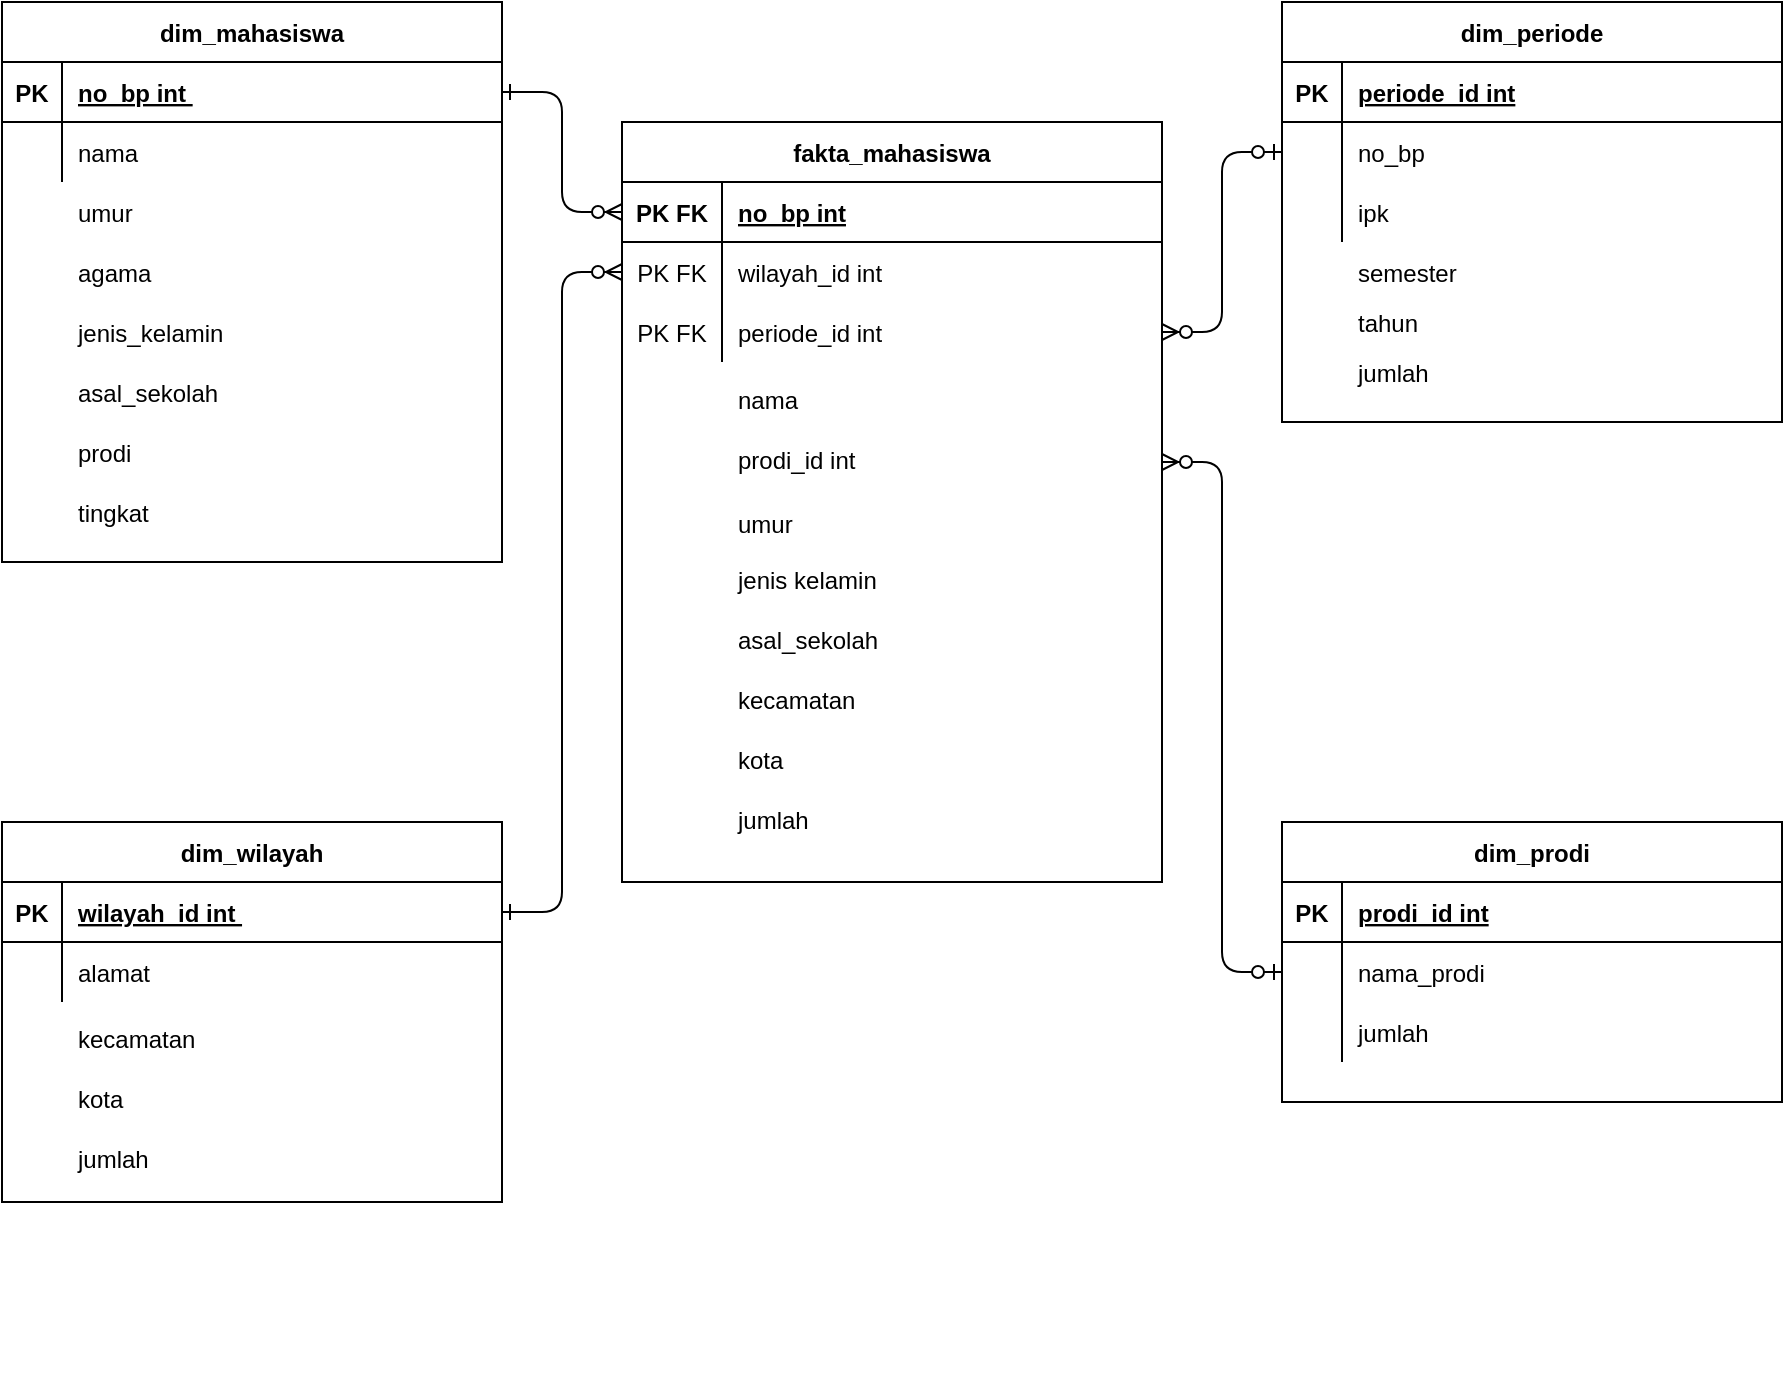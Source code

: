 <mxfile version="14.6.5" type="github">
  <diagram id="R2lEEEUBdFMjLlhIrx00" name="Page-1">
    <mxGraphModel dx="1380" dy="820" grid="1" gridSize="10" guides="1" tooltips="1" connect="1" arrows="1" fold="1" page="1" pageScale="1" pageWidth="850" pageHeight="1100" math="0" shadow="0" extFonts="Permanent Marker^https://fonts.googleapis.com/css?family=Permanent+Marker">
      <root>
        <mxCell id="0" />
        <mxCell id="1" parent="0" />
        <mxCell id="umw-XEytbC43yc2NyruH-96" value="" style="edgeStyle=entityRelationEdgeStyle;endArrow=ERzeroToMany;startArrow=ERone;endFill=1;startFill=0;entryX=0;entryY=0.5;entryDx=0;entryDy=0;" parent="1" source="umw-XEytbC43yc2NyruH-104" target="umw-XEytbC43yc2NyruH-168" edge="1">
          <mxGeometry width="100" height="100" relative="1" as="geometry">
            <mxPoint x="320" y="950" as="sourcePoint" />
            <mxPoint x="420" y="850" as="targetPoint" />
          </mxGeometry>
        </mxCell>
        <mxCell id="umw-XEytbC43yc2NyruH-97" value="" style="edgeStyle=entityRelationEdgeStyle;endArrow=ERzeroToOne;startArrow=ERzeroToMany;endFill=1;startFill=1;exitX=1;exitY=0.5;exitDx=0;exitDy=0;" parent="1" source="umw-XEytbC43yc2NyruH-174" target="umw-XEytbC43yc2NyruH-140" edge="1">
          <mxGeometry width="100" height="100" relative="1" as="geometry">
            <mxPoint x="380" y="410" as="sourcePoint" />
            <mxPoint x="440" y="435" as="targetPoint" />
          </mxGeometry>
        </mxCell>
        <mxCell id="umw-XEytbC43yc2NyruH-101" value="" style="shape=partialRectangle;overflow=hidden;connectable=0;fillColor=none;top=0;left=0;bottom=0;right=0;" parent="1" vertex="1">
          <mxGeometry x="410" y="530" width="50" height="30" as="geometry" />
        </mxCell>
        <mxCell id="umw-XEytbC43yc2NyruH-102" value="" style="group" parent="1" vertex="1" connectable="0">
          <mxGeometry x="100" y="290" width="250" height="310" as="geometry" />
        </mxCell>
        <mxCell id="umw-XEytbC43yc2NyruH-103" value="dim_mahasiswa" style="shape=table;startSize=30;container=1;collapsible=1;childLayout=tableLayout;fixedRows=1;rowLines=0;fontStyle=1;align=center;resizeLast=1;" parent="umw-XEytbC43yc2NyruH-102" vertex="1">
          <mxGeometry width="250" height="280" as="geometry" />
        </mxCell>
        <mxCell id="umw-XEytbC43yc2NyruH-104" value="" style="shape=partialRectangle;collapsible=0;dropTarget=0;pointerEvents=0;fillColor=none;points=[[0,0.5],[1,0.5]];portConstraint=eastwest;top=0;left=0;right=0;bottom=1;" parent="umw-XEytbC43yc2NyruH-103" vertex="1">
          <mxGeometry y="30" width="250" height="30" as="geometry" />
        </mxCell>
        <mxCell id="umw-XEytbC43yc2NyruH-105" value="PK" style="shape=partialRectangle;overflow=hidden;connectable=0;fillColor=none;top=0;left=0;bottom=0;right=0;fontStyle=1;" parent="umw-XEytbC43yc2NyruH-104" vertex="1">
          <mxGeometry width="30" height="30" as="geometry" />
        </mxCell>
        <mxCell id="umw-XEytbC43yc2NyruH-106" value="no_bp int " style="shape=partialRectangle;overflow=hidden;connectable=0;fillColor=none;top=0;left=0;bottom=0;right=0;align=left;spacingLeft=6;fontStyle=5;" parent="umw-XEytbC43yc2NyruH-104" vertex="1">
          <mxGeometry x="30" width="220" height="30" as="geometry" />
        </mxCell>
        <mxCell id="umw-XEytbC43yc2NyruH-107" value="" style="shape=partialRectangle;collapsible=0;dropTarget=0;pointerEvents=0;fillColor=none;points=[[0,0.5],[1,0.5]];portConstraint=eastwest;top=0;left=0;right=0;bottom=0;" parent="umw-XEytbC43yc2NyruH-103" vertex="1">
          <mxGeometry y="60" width="250" height="30" as="geometry" />
        </mxCell>
        <mxCell id="umw-XEytbC43yc2NyruH-108" value="" style="shape=partialRectangle;overflow=hidden;connectable=0;fillColor=none;top=0;left=0;bottom=0;right=0;" parent="umw-XEytbC43yc2NyruH-107" vertex="1">
          <mxGeometry width="30" height="30" as="geometry" />
        </mxCell>
        <mxCell id="umw-XEytbC43yc2NyruH-109" value="nama" style="shape=partialRectangle;overflow=hidden;connectable=0;fillColor=none;top=0;left=0;bottom=0;right=0;align=left;spacingLeft=6;" parent="umw-XEytbC43yc2NyruH-107" vertex="1">
          <mxGeometry x="30" width="220" height="30" as="geometry" />
        </mxCell>
        <mxCell id="umw-XEytbC43yc2NyruH-110" value="" style="shape=partialRectangle;collapsible=0;dropTarget=0;pointerEvents=0;fillColor=none;points=[[0,0.5],[1,0.5]];portConstraint=eastwest;top=0;left=0;right=0;bottom=0;" parent="umw-XEytbC43yc2NyruH-102" vertex="1">
          <mxGeometry y="90" width="250" height="30" as="geometry" />
        </mxCell>
        <mxCell id="umw-XEytbC43yc2NyruH-111" value="" style="shape=partialRectangle;overflow=hidden;connectable=0;fillColor=none;top=0;left=0;bottom=0;right=0;" parent="umw-XEytbC43yc2NyruH-110" vertex="1">
          <mxGeometry width="30" height="30" as="geometry" />
        </mxCell>
        <mxCell id="umw-XEytbC43yc2NyruH-112" value="umur" style="shape=partialRectangle;overflow=hidden;connectable=0;fillColor=none;top=0;left=0;bottom=0;right=0;align=left;spacingLeft=6;" parent="umw-XEytbC43yc2NyruH-110" vertex="1">
          <mxGeometry x="30" width="220" height="30" as="geometry" />
        </mxCell>
        <mxCell id="umw-XEytbC43yc2NyruH-113" value="" style="shape=partialRectangle;collapsible=0;dropTarget=0;pointerEvents=0;fillColor=none;points=[[0,0.5],[1,0.5]];portConstraint=eastwest;top=0;left=0;right=0;bottom=0;" parent="umw-XEytbC43yc2NyruH-102" vertex="1">
          <mxGeometry y="120" width="250" height="30" as="geometry" />
        </mxCell>
        <mxCell id="umw-XEytbC43yc2NyruH-114" value="" style="shape=partialRectangle;overflow=hidden;connectable=0;fillColor=none;top=0;left=0;bottom=0;right=0;" parent="umw-XEytbC43yc2NyruH-113" vertex="1">
          <mxGeometry width="30" height="30" as="geometry" />
        </mxCell>
        <mxCell id="umw-XEytbC43yc2NyruH-115" value="agama" style="shape=partialRectangle;overflow=hidden;connectable=0;fillColor=none;top=0;left=0;bottom=0;right=0;align=left;spacingLeft=6;" parent="umw-XEytbC43yc2NyruH-113" vertex="1">
          <mxGeometry x="30" width="220" height="30" as="geometry" />
        </mxCell>
        <mxCell id="umw-XEytbC43yc2NyruH-116" value="" style="shape=partialRectangle;collapsible=0;dropTarget=0;pointerEvents=0;fillColor=none;points=[[0,0.5],[1,0.5]];portConstraint=eastwest;top=0;left=0;right=0;bottom=0;" parent="umw-XEytbC43yc2NyruH-102" vertex="1">
          <mxGeometry y="150" width="250" height="30" as="geometry" />
        </mxCell>
        <mxCell id="umw-XEytbC43yc2NyruH-117" value="" style="shape=partialRectangle;overflow=hidden;connectable=0;fillColor=none;top=0;left=0;bottom=0;right=0;" parent="umw-XEytbC43yc2NyruH-116" vertex="1">
          <mxGeometry width="30" height="30" as="geometry" />
        </mxCell>
        <mxCell id="umw-XEytbC43yc2NyruH-118" value="jenis_kelamin" style="shape=partialRectangle;overflow=hidden;connectable=0;fillColor=none;top=0;left=0;bottom=0;right=0;align=left;spacingLeft=6;" parent="umw-XEytbC43yc2NyruH-116" vertex="1">
          <mxGeometry x="30" width="220" height="30" as="geometry" />
        </mxCell>
        <mxCell id="umw-XEytbC43yc2NyruH-119" value="asal_sekolah" style="shape=partialRectangle;overflow=hidden;connectable=0;fillColor=none;top=0;left=0;bottom=0;right=0;align=left;spacingLeft=6;" parent="umw-XEytbC43yc2NyruH-102" vertex="1">
          <mxGeometry x="30" y="180" width="220" height="30" as="geometry" />
        </mxCell>
        <mxCell id="umw-XEytbC43yc2NyruH-197" value="prodi" style="shape=partialRectangle;overflow=hidden;connectable=0;fillColor=none;top=0;left=0;bottom=0;right=0;align=left;spacingLeft=6;" parent="umw-XEytbC43yc2NyruH-102" vertex="1">
          <mxGeometry x="30" y="210" width="220" height="30" as="geometry" />
        </mxCell>
        <mxCell id="umw-XEytbC43yc2NyruH-198" value="tingkat" style="shape=partialRectangle;overflow=hidden;connectable=0;fillColor=none;top=0;left=0;bottom=0;right=0;align=left;spacingLeft=6;" parent="umw-XEytbC43yc2NyruH-102" vertex="1">
          <mxGeometry x="30" y="240" width="220" height="30" as="geometry" />
        </mxCell>
        <mxCell id="umw-XEytbC43yc2NyruH-120" value="" style="group" parent="1" vertex="1" connectable="0">
          <mxGeometry x="100" y="700" width="250" height="190" as="geometry" />
        </mxCell>
        <mxCell id="umw-XEytbC43yc2NyruH-121" value="dim_wilayah" style="shape=table;startSize=30;container=1;collapsible=1;childLayout=tableLayout;fixedRows=1;rowLines=0;fontStyle=1;align=center;resizeLast=1;" parent="umw-XEytbC43yc2NyruH-120" vertex="1">
          <mxGeometry width="250" height="190" as="geometry" />
        </mxCell>
        <mxCell id="umw-XEytbC43yc2NyruH-122" value="" style="shape=partialRectangle;collapsible=0;dropTarget=0;pointerEvents=0;fillColor=none;points=[[0,0.5],[1,0.5]];portConstraint=eastwest;top=0;left=0;right=0;bottom=1;" parent="umw-XEytbC43yc2NyruH-121" vertex="1">
          <mxGeometry y="30" width="250" height="30" as="geometry" />
        </mxCell>
        <mxCell id="umw-XEytbC43yc2NyruH-123" value="PK" style="shape=partialRectangle;overflow=hidden;connectable=0;fillColor=none;top=0;left=0;bottom=0;right=0;fontStyle=1;" parent="umw-XEytbC43yc2NyruH-122" vertex="1">
          <mxGeometry width="30" height="30" as="geometry" />
        </mxCell>
        <mxCell id="umw-XEytbC43yc2NyruH-124" value="wilayah_id int " style="shape=partialRectangle;overflow=hidden;connectable=0;fillColor=none;top=0;left=0;bottom=0;right=0;align=left;spacingLeft=6;fontStyle=5;" parent="umw-XEytbC43yc2NyruH-122" vertex="1">
          <mxGeometry x="30" width="220" height="30" as="geometry" />
        </mxCell>
        <mxCell id="umw-XEytbC43yc2NyruH-125" value="" style="shape=partialRectangle;collapsible=0;dropTarget=0;pointerEvents=0;fillColor=none;points=[[0,0.5],[1,0.5]];portConstraint=eastwest;top=0;left=0;right=0;bottom=0;" parent="umw-XEytbC43yc2NyruH-121" vertex="1">
          <mxGeometry y="60" width="250" height="30" as="geometry" />
        </mxCell>
        <mxCell id="umw-XEytbC43yc2NyruH-126" value="" style="shape=partialRectangle;overflow=hidden;connectable=0;fillColor=none;top=0;left=0;bottom=0;right=0;" parent="umw-XEytbC43yc2NyruH-125" vertex="1">
          <mxGeometry width="30" height="30" as="geometry" />
        </mxCell>
        <mxCell id="umw-XEytbC43yc2NyruH-127" value="alamat" style="shape=partialRectangle;overflow=hidden;connectable=0;fillColor=none;top=0;left=0;bottom=0;right=0;align=left;spacingLeft=6;" parent="umw-XEytbC43yc2NyruH-125" vertex="1">
          <mxGeometry x="30" width="220" height="30" as="geometry" />
        </mxCell>
        <mxCell id="umw-XEytbC43yc2NyruH-128" value="" style="shape=partialRectangle;collapsible=0;dropTarget=0;pointerEvents=0;fillColor=none;points=[[0,0.5],[1,0.5]];portConstraint=eastwest;top=0;left=0;right=0;bottom=0;" parent="umw-XEytbC43yc2NyruH-120" vertex="1">
          <mxGeometry y="90.005" width="250" height="35.625" as="geometry" />
        </mxCell>
        <mxCell id="umw-XEytbC43yc2NyruH-129" value="" style="shape=partialRectangle;overflow=hidden;connectable=0;fillColor=none;top=0;left=0;bottom=0;right=0;" parent="umw-XEytbC43yc2NyruH-128" vertex="1">
          <mxGeometry width="30" height="35.625" as="geometry" />
        </mxCell>
        <mxCell id="umw-XEytbC43yc2NyruH-130" value="kecamatan" style="shape=partialRectangle;overflow=hidden;connectable=0;fillColor=none;top=0;left=0;bottom=0;right=0;align=left;spacingLeft=6;" parent="umw-XEytbC43yc2NyruH-128" vertex="1">
          <mxGeometry x="30" width="220" height="35.625" as="geometry" />
        </mxCell>
        <mxCell id="umw-XEytbC43yc2NyruH-131" value="" style="shape=partialRectangle;collapsible=0;dropTarget=0;pointerEvents=0;fillColor=none;points=[[0,0.5],[1,0.5]];portConstraint=eastwest;top=0;left=0;right=0;bottom=0;" parent="umw-XEytbC43yc2NyruH-120" vertex="1">
          <mxGeometry y="120" width="250" height="35.625" as="geometry" />
        </mxCell>
        <mxCell id="umw-XEytbC43yc2NyruH-132" value="" style="shape=partialRectangle;overflow=hidden;connectable=0;fillColor=none;top=0;left=0;bottom=0;right=0;" parent="umw-XEytbC43yc2NyruH-131" vertex="1">
          <mxGeometry width="30" height="35.625" as="geometry" />
        </mxCell>
        <mxCell id="umw-XEytbC43yc2NyruH-133" value="kota" style="shape=partialRectangle;overflow=hidden;connectable=0;fillColor=none;top=0;left=0;bottom=0;right=0;align=left;spacingLeft=6;" parent="umw-XEytbC43yc2NyruH-131" vertex="1">
          <mxGeometry x="30" width="220" height="35.625" as="geometry" />
        </mxCell>
        <mxCell id="umw-XEytbC43yc2NyruH-221" value="" style="shape=partialRectangle;collapsible=0;dropTarget=0;pointerEvents=0;fillColor=none;points=[[0,0.5],[1,0.5]];portConstraint=eastwest;top=0;left=0;right=0;bottom=0;" parent="umw-XEytbC43yc2NyruH-120" vertex="1">
          <mxGeometry y="150" width="250" height="35.625" as="geometry" />
        </mxCell>
        <mxCell id="umw-XEytbC43yc2NyruH-222" value="" style="shape=partialRectangle;overflow=hidden;connectable=0;fillColor=none;top=0;left=0;bottom=0;right=0;" parent="umw-XEytbC43yc2NyruH-221" vertex="1">
          <mxGeometry width="30" height="35.625" as="geometry" />
        </mxCell>
        <mxCell id="umw-XEytbC43yc2NyruH-223" value="jumlah" style="shape=partialRectangle;overflow=hidden;connectable=0;fillColor=none;top=0;left=0;bottom=0;right=0;align=left;spacingLeft=6;" parent="umw-XEytbC43yc2NyruH-221" vertex="1">
          <mxGeometry x="30" width="220" height="35.625" as="geometry" />
        </mxCell>
        <mxCell id="umw-XEytbC43yc2NyruH-134" value="" style="edgeStyle=entityRelationEdgeStyle;fontSize=12;html=1;endArrow=ERzeroToMany;startArrow=ERone;exitX=1;exitY=0.5;exitDx=0;exitDy=0;startFill=0;endFill=1;entryX=0;entryY=0.5;entryDx=0;entryDy=0;" parent="1" source="umw-XEytbC43yc2NyruH-122" target="umw-XEytbC43yc2NyruH-171" edge="1">
          <mxGeometry width="100" height="100" relative="1" as="geometry">
            <mxPoint x="310" y="690" as="sourcePoint" />
            <mxPoint x="410" y="490" as="targetPoint" />
          </mxGeometry>
        </mxCell>
        <mxCell id="umw-XEytbC43yc2NyruH-135" value="" style="group" parent="1" vertex="1" connectable="0">
          <mxGeometry x="740" y="290" width="250" height="210" as="geometry" />
        </mxCell>
        <mxCell id="umw-XEytbC43yc2NyruH-191" value="" style="group" parent="umw-XEytbC43yc2NyruH-135" vertex="1" connectable="0">
          <mxGeometry width="250" height="210" as="geometry" />
        </mxCell>
        <mxCell id="umw-XEytbC43yc2NyruH-136" value="dim_periode" style="shape=table;startSize=30;container=1;collapsible=1;childLayout=tableLayout;fixedRows=1;rowLines=0;fontStyle=1;align=center;resizeLast=1;" parent="umw-XEytbC43yc2NyruH-191" vertex="1">
          <mxGeometry width="250" height="210" as="geometry" />
        </mxCell>
        <mxCell id="umw-XEytbC43yc2NyruH-137" value="" style="shape=partialRectangle;collapsible=0;dropTarget=0;pointerEvents=0;fillColor=none;points=[[0,0.5],[1,0.5]];portConstraint=eastwest;top=0;left=0;right=0;bottom=1;" parent="umw-XEytbC43yc2NyruH-136" vertex="1">
          <mxGeometry y="30" width="250" height="30" as="geometry" />
        </mxCell>
        <mxCell id="umw-XEytbC43yc2NyruH-138" value="PK" style="shape=partialRectangle;overflow=hidden;connectable=0;fillColor=none;top=0;left=0;bottom=0;right=0;fontStyle=1;" parent="umw-XEytbC43yc2NyruH-137" vertex="1">
          <mxGeometry width="30" height="30" as="geometry" />
        </mxCell>
        <mxCell id="umw-XEytbC43yc2NyruH-139" value="periode_id int" style="shape=partialRectangle;overflow=hidden;connectable=0;fillColor=none;top=0;left=0;bottom=0;right=0;align=left;spacingLeft=6;fontStyle=5;" parent="umw-XEytbC43yc2NyruH-137" vertex="1">
          <mxGeometry x="30" width="220" height="30" as="geometry" />
        </mxCell>
        <mxCell id="umw-XEytbC43yc2NyruH-140" value="" style="shape=partialRectangle;collapsible=0;dropTarget=0;pointerEvents=0;fillColor=none;points=[[0,0.5],[1,0.5]];portConstraint=eastwest;top=0;left=0;right=0;bottom=0;" parent="umw-XEytbC43yc2NyruH-136" vertex="1">
          <mxGeometry y="60" width="250" height="30" as="geometry" />
        </mxCell>
        <mxCell id="umw-XEytbC43yc2NyruH-141" value="" style="shape=partialRectangle;overflow=hidden;connectable=0;fillColor=none;top=0;left=0;bottom=0;right=0;" parent="umw-XEytbC43yc2NyruH-140" vertex="1">
          <mxGeometry width="30" height="30" as="geometry" />
        </mxCell>
        <mxCell id="umw-XEytbC43yc2NyruH-142" value="no_bp" style="shape=partialRectangle;overflow=hidden;connectable=0;fillColor=none;top=0;left=0;bottom=0;right=0;align=left;spacingLeft=6;" parent="umw-XEytbC43yc2NyruH-140" vertex="1">
          <mxGeometry x="30" width="220" height="30" as="geometry" />
        </mxCell>
        <mxCell id="umw-XEytbC43yc2NyruH-143" value="" style="shape=partialRectangle;collapsible=0;dropTarget=0;pointerEvents=0;fillColor=none;points=[[0,0.5],[1,0.5]];portConstraint=eastwest;top=0;left=0;right=0;bottom=0;" parent="umw-XEytbC43yc2NyruH-136" vertex="1">
          <mxGeometry y="90" width="250" height="30" as="geometry" />
        </mxCell>
        <mxCell id="umw-XEytbC43yc2NyruH-144" value="" style="shape=partialRectangle;overflow=hidden;connectable=0;fillColor=none;top=0;left=0;bottom=0;right=0;" parent="umw-XEytbC43yc2NyruH-143" vertex="1">
          <mxGeometry width="30" height="30" as="geometry" />
        </mxCell>
        <mxCell id="umw-XEytbC43yc2NyruH-145" value="ipk" style="shape=partialRectangle;overflow=hidden;connectable=0;fillColor=none;top=0;left=0;bottom=0;right=0;align=left;spacingLeft=6;" parent="umw-XEytbC43yc2NyruH-143" vertex="1">
          <mxGeometry x="30" width="220" height="30" as="geometry" />
        </mxCell>
        <mxCell id="umw-XEytbC43yc2NyruH-146" value="" style="shape=partialRectangle;collapsible=0;dropTarget=0;pointerEvents=0;fillColor=none;points=[[0,0.5],[1,0.5]];portConstraint=eastwest;top=0;left=0;right=0;bottom=0;" parent="umw-XEytbC43yc2NyruH-191" vertex="1">
          <mxGeometry y="120" width="250" height="30" as="geometry" />
        </mxCell>
        <mxCell id="umw-XEytbC43yc2NyruH-147" value="" style="shape=partialRectangle;overflow=hidden;connectable=0;fillColor=none;top=0;left=0;bottom=0;right=0;" parent="umw-XEytbC43yc2NyruH-146" vertex="1">
          <mxGeometry width="30" height="30" as="geometry" />
        </mxCell>
        <mxCell id="umw-XEytbC43yc2NyruH-148" value="semester" style="shape=partialRectangle;overflow=hidden;connectable=0;fillColor=none;top=0;left=0;bottom=0;right=0;align=left;spacingLeft=6;" parent="umw-XEytbC43yc2NyruH-146" vertex="1">
          <mxGeometry x="30" width="220" height="30" as="geometry" />
        </mxCell>
        <mxCell id="umw-XEytbC43yc2NyruH-149" value="" style="shape=partialRectangle;collapsible=0;dropTarget=0;pointerEvents=0;fillColor=none;points=[[0,0.5],[1,0.5]];portConstraint=eastwest;top=0;left=0;right=0;bottom=0;" parent="umw-XEytbC43yc2NyruH-191" vertex="1">
          <mxGeometry y="145" width="250" height="30" as="geometry" />
        </mxCell>
        <mxCell id="umw-XEytbC43yc2NyruH-150" value="" style="shape=partialRectangle;overflow=hidden;connectable=0;fillColor=none;top=0;left=0;bottom=0;right=0;" parent="umw-XEytbC43yc2NyruH-149" vertex="1">
          <mxGeometry width="30" height="30" as="geometry" />
        </mxCell>
        <mxCell id="umw-XEytbC43yc2NyruH-151" value="tahun" style="shape=partialRectangle;overflow=hidden;connectable=0;fillColor=none;top=0;left=0;bottom=0;right=0;align=left;spacingLeft=6;" parent="umw-XEytbC43yc2NyruH-149" vertex="1">
          <mxGeometry x="30" width="220" height="30" as="geometry" />
        </mxCell>
        <mxCell id="umw-XEytbC43yc2NyruH-152" value="" style="shape=partialRectangle;collapsible=0;dropTarget=0;pointerEvents=0;fillColor=none;points=[[0,0.5],[1,0.5]];portConstraint=eastwest;top=0;left=0;right=0;bottom=0;" parent="umw-XEytbC43yc2NyruH-191" vertex="1">
          <mxGeometry y="170" width="250" height="30" as="geometry" />
        </mxCell>
        <mxCell id="umw-XEytbC43yc2NyruH-153" value="" style="shape=partialRectangle;overflow=hidden;connectable=0;fillColor=none;top=0;left=0;bottom=0;right=0;" parent="umw-XEytbC43yc2NyruH-152" vertex="1">
          <mxGeometry width="30" height="30" as="geometry" />
        </mxCell>
        <mxCell id="umw-XEytbC43yc2NyruH-154" value="jumlah" style="shape=partialRectangle;overflow=hidden;connectable=0;fillColor=none;top=0;left=0;bottom=0;right=0;align=left;spacingLeft=6;" parent="umw-XEytbC43yc2NyruH-152" vertex="1">
          <mxGeometry x="30" width="220" height="30" as="geometry" />
        </mxCell>
        <mxCell id="umw-XEytbC43yc2NyruH-194" value="" style="group" parent="1" vertex="1" connectable="0">
          <mxGeometry x="410" y="350" width="270" height="380" as="geometry" />
        </mxCell>
        <mxCell id="umw-XEytbC43yc2NyruH-99" value="prodi_id int" style="shape=partialRectangle;overflow=hidden;connectable=0;fillColor=none;top=0;left=0;bottom=0;right=0;align=left;spacingLeft=6;" parent="umw-XEytbC43yc2NyruH-194" vertex="1">
          <mxGeometry x="50" y="150.001" width="220" height="36.774" as="geometry" />
        </mxCell>
        <mxCell id="umw-XEytbC43yc2NyruH-167" value="fakta_mahasiswa" style="shape=table;startSize=30;container=1;collapsible=1;childLayout=tableLayout;fixedRows=1;rowLines=0;fontStyle=1;align=center;resizeLast=1;" parent="umw-XEytbC43yc2NyruH-194" vertex="1">
          <mxGeometry width="270" height="380" as="geometry" />
        </mxCell>
        <mxCell id="umw-XEytbC43yc2NyruH-168" value="" style="shape=partialRectangle;collapsible=0;dropTarget=0;pointerEvents=0;fillColor=none;points=[[0,0.5],[1,0.5]];portConstraint=eastwest;top=0;left=0;right=0;bottom=1;" parent="umw-XEytbC43yc2NyruH-167" vertex="1">
          <mxGeometry y="30" width="270" height="30" as="geometry" />
        </mxCell>
        <mxCell id="umw-XEytbC43yc2NyruH-169" value="PK FK" style="shape=partialRectangle;overflow=hidden;connectable=0;fillColor=none;top=0;left=0;bottom=0;right=0;fontStyle=1;" parent="umw-XEytbC43yc2NyruH-168" vertex="1">
          <mxGeometry width="50" height="30" as="geometry" />
        </mxCell>
        <mxCell id="umw-XEytbC43yc2NyruH-170" value="no_bp int" style="shape=partialRectangle;overflow=hidden;connectable=0;fillColor=none;top=0;left=0;bottom=0;right=0;align=left;spacingLeft=6;fontStyle=5;" parent="umw-XEytbC43yc2NyruH-168" vertex="1">
          <mxGeometry x="50" width="220" height="30" as="geometry" />
        </mxCell>
        <mxCell id="umw-XEytbC43yc2NyruH-171" value="" style="shape=partialRectangle;collapsible=0;dropTarget=0;pointerEvents=0;fillColor=none;points=[[0,0.5],[1,0.5]];portConstraint=eastwest;top=0;left=0;right=0;bottom=0;" parent="umw-XEytbC43yc2NyruH-167" vertex="1">
          <mxGeometry y="60" width="270" height="30" as="geometry" />
        </mxCell>
        <mxCell id="umw-XEytbC43yc2NyruH-172" value="PK FK" style="shape=partialRectangle;overflow=hidden;connectable=0;fillColor=none;top=0;left=0;bottom=0;right=0;" parent="umw-XEytbC43yc2NyruH-171" vertex="1">
          <mxGeometry width="50" height="30" as="geometry" />
        </mxCell>
        <mxCell id="umw-XEytbC43yc2NyruH-173" value="wilayah_id int" style="shape=partialRectangle;overflow=hidden;connectable=0;fillColor=none;top=0;left=0;bottom=0;right=0;align=left;spacingLeft=6;" parent="umw-XEytbC43yc2NyruH-171" vertex="1">
          <mxGeometry x="50" width="220" height="30" as="geometry" />
        </mxCell>
        <mxCell id="umw-XEytbC43yc2NyruH-174" value="" style="shape=partialRectangle;collapsible=0;dropTarget=0;pointerEvents=0;fillColor=none;points=[[0,0.5],[1,0.5]];portConstraint=eastwest;top=0;left=0;right=0;bottom=0;" parent="umw-XEytbC43yc2NyruH-167" vertex="1">
          <mxGeometry y="90" width="270" height="30" as="geometry" />
        </mxCell>
        <mxCell id="umw-XEytbC43yc2NyruH-175" value="PK FK" style="shape=partialRectangle;overflow=hidden;connectable=0;fillColor=none;top=0;left=0;bottom=0;right=0;" parent="umw-XEytbC43yc2NyruH-174" vertex="1">
          <mxGeometry width="50" height="30" as="geometry" />
        </mxCell>
        <mxCell id="umw-XEytbC43yc2NyruH-176" value="periode_id int" style="shape=partialRectangle;overflow=hidden;connectable=0;fillColor=none;top=0;left=0;bottom=0;right=0;align=left;spacingLeft=6;" parent="umw-XEytbC43yc2NyruH-174" vertex="1">
          <mxGeometry x="50" width="220" height="30" as="geometry" />
        </mxCell>
        <mxCell id="umw-XEytbC43yc2NyruH-177" value="nama" style="shape=partialRectangle;overflow=hidden;connectable=0;fillColor=none;top=0;left=0;bottom=0;right=0;align=left;spacingLeft=6;" parent="umw-XEytbC43yc2NyruH-194" vertex="1">
          <mxGeometry x="50" y="119.997" width="220" height="36.774" as="geometry" />
        </mxCell>
        <mxCell id="umw-XEytbC43yc2NyruH-178" value="umur" style="shape=partialRectangle;overflow=hidden;connectable=0;fillColor=none;top=0;left=0;bottom=0;right=0;align=left;spacingLeft=6;" parent="umw-XEytbC43yc2NyruH-194" vertex="1">
          <mxGeometry x="50" y="181.995" width="220" height="36.774" as="geometry" />
        </mxCell>
        <mxCell id="umw-XEytbC43yc2NyruH-179" value="jenis kelamin" style="shape=partialRectangle;overflow=hidden;connectable=0;fillColor=none;top=0;left=0;bottom=0;right=0;align=left;spacingLeft=6;" parent="umw-XEytbC43yc2NyruH-194" vertex="1">
          <mxGeometry x="50" y="209.999" width="220" height="36.774" as="geometry" />
        </mxCell>
        <mxCell id="umw-XEytbC43yc2NyruH-192" value="asal_sekolah" style="shape=partialRectangle;overflow=hidden;connectable=0;fillColor=none;top=0;left=0;bottom=0;right=0;align=left;spacingLeft=6;" parent="umw-XEytbC43yc2NyruH-194" vertex="1">
          <mxGeometry x="50" y="240.004" width="220" height="36.774" as="geometry" />
        </mxCell>
        <mxCell id="umw-XEytbC43yc2NyruH-193" value="kecamatan" style="shape=partialRectangle;overflow=hidden;connectable=0;fillColor=none;top=0;left=0;bottom=0;right=0;align=left;spacingLeft=6;" parent="umw-XEytbC43yc2NyruH-194" vertex="1">
          <mxGeometry x="50" y="269.998" width="220" height="36.774" as="geometry" />
        </mxCell>
        <mxCell id="umw-XEytbC43yc2NyruH-195" value="kota" style="shape=partialRectangle;overflow=hidden;connectable=0;fillColor=none;top=0;left=0;bottom=0;right=0;align=left;spacingLeft=6;" parent="umw-XEytbC43yc2NyruH-194" vertex="1">
          <mxGeometry x="50" y="299.998" width="220" height="36.774" as="geometry" />
        </mxCell>
        <mxCell id="umw-XEytbC43yc2NyruH-196" value="jumlah" style="shape=partialRectangle;overflow=hidden;connectable=0;fillColor=none;top=0;left=0;bottom=0;right=0;align=left;spacingLeft=6;" parent="umw-XEytbC43yc2NyruH-194" vertex="1">
          <mxGeometry x="50" y="329.998" width="220" height="36.774" as="geometry" />
        </mxCell>
        <mxCell id="umw-XEytbC43yc2NyruH-199" value="" style="edgeStyle=entityRelationEdgeStyle;endArrow=ERzeroToOne;startArrow=ERzeroToMany;endFill=1;startFill=1;" parent="1" target="umw-XEytbC43yc2NyruH-206" edge="1">
          <mxGeometry width="100" height="100" relative="1" as="geometry">
            <mxPoint x="680" y="520" as="sourcePoint" />
            <mxPoint x="425" y="1115" as="targetPoint" />
          </mxGeometry>
        </mxCell>
        <mxCell id="umw-XEytbC43yc2NyruH-200" value="" style="group" parent="1" vertex="1" connectable="0">
          <mxGeometry x="415" y="770" width="250" height="210" as="geometry" />
        </mxCell>
        <mxCell id="umw-XEytbC43yc2NyruH-201" value="" style="group" parent="umw-XEytbC43yc2NyruH-200" vertex="1" connectable="0">
          <mxGeometry x="325" y="-70" width="250" height="210" as="geometry" />
        </mxCell>
        <mxCell id="umw-XEytbC43yc2NyruH-202" value="dim_prodi" style="shape=table;startSize=30;container=1;collapsible=1;childLayout=tableLayout;fixedRows=1;rowLines=0;fontStyle=1;align=center;resizeLast=1;" parent="umw-XEytbC43yc2NyruH-201" vertex="1">
          <mxGeometry width="250" height="140" as="geometry" />
        </mxCell>
        <mxCell id="umw-XEytbC43yc2NyruH-203" value="" style="shape=partialRectangle;collapsible=0;dropTarget=0;pointerEvents=0;fillColor=none;points=[[0,0.5],[1,0.5]];portConstraint=eastwest;top=0;left=0;right=0;bottom=1;" parent="umw-XEytbC43yc2NyruH-202" vertex="1">
          <mxGeometry y="30" width="250" height="30" as="geometry" />
        </mxCell>
        <mxCell id="umw-XEytbC43yc2NyruH-204" value="PK" style="shape=partialRectangle;overflow=hidden;connectable=0;fillColor=none;top=0;left=0;bottom=0;right=0;fontStyle=1;" parent="umw-XEytbC43yc2NyruH-203" vertex="1">
          <mxGeometry width="30" height="30" as="geometry" />
        </mxCell>
        <mxCell id="umw-XEytbC43yc2NyruH-205" value="prodi_id int" style="shape=partialRectangle;overflow=hidden;connectable=0;fillColor=none;top=0;left=0;bottom=0;right=0;align=left;spacingLeft=6;fontStyle=5;" parent="umw-XEytbC43yc2NyruH-203" vertex="1">
          <mxGeometry x="30" width="220" height="30" as="geometry" />
        </mxCell>
        <mxCell id="umw-XEytbC43yc2NyruH-206" value="" style="shape=partialRectangle;collapsible=0;dropTarget=0;pointerEvents=0;fillColor=none;points=[[0,0.5],[1,0.5]];portConstraint=eastwest;top=0;left=0;right=0;bottom=0;" parent="umw-XEytbC43yc2NyruH-202" vertex="1">
          <mxGeometry y="60" width="250" height="30" as="geometry" />
        </mxCell>
        <mxCell id="umw-XEytbC43yc2NyruH-207" value="" style="shape=partialRectangle;overflow=hidden;connectable=0;fillColor=none;top=0;left=0;bottom=0;right=0;" parent="umw-XEytbC43yc2NyruH-206" vertex="1">
          <mxGeometry width="30" height="30" as="geometry" />
        </mxCell>
        <mxCell id="umw-XEytbC43yc2NyruH-208" value="nama_prodi" style="shape=partialRectangle;overflow=hidden;connectable=0;fillColor=none;top=0;left=0;bottom=0;right=0;align=left;spacingLeft=6;" parent="umw-XEytbC43yc2NyruH-206" vertex="1">
          <mxGeometry x="30" width="220" height="30" as="geometry" />
        </mxCell>
        <mxCell id="umw-XEytbC43yc2NyruH-209" value="" style="shape=partialRectangle;collapsible=0;dropTarget=0;pointerEvents=0;fillColor=none;points=[[0,0.5],[1,0.5]];portConstraint=eastwest;top=0;left=0;right=0;bottom=0;" parent="umw-XEytbC43yc2NyruH-202" vertex="1">
          <mxGeometry y="90" width="250" height="30" as="geometry" />
        </mxCell>
        <mxCell id="umw-XEytbC43yc2NyruH-210" value="" style="shape=partialRectangle;overflow=hidden;connectable=0;fillColor=none;top=0;left=0;bottom=0;right=0;" parent="umw-XEytbC43yc2NyruH-209" vertex="1">
          <mxGeometry width="30" height="30" as="geometry" />
        </mxCell>
        <mxCell id="umw-XEytbC43yc2NyruH-211" value="jumlah" style="shape=partialRectangle;overflow=hidden;connectable=0;fillColor=none;top=0;left=0;bottom=0;right=0;align=left;spacingLeft=6;" parent="umw-XEytbC43yc2NyruH-209" vertex="1">
          <mxGeometry x="30" width="220" height="30" as="geometry" />
        </mxCell>
        <mxCell id="umw-XEytbC43yc2NyruH-215" value="" style="shape=partialRectangle;collapsible=0;dropTarget=0;pointerEvents=0;fillColor=none;points=[[0,0.5],[1,0.5]];portConstraint=eastwest;top=0;left=0;right=0;bottom=0;" parent="umw-XEytbC43yc2NyruH-201" vertex="1">
          <mxGeometry y="145" width="250" height="30" as="geometry" />
        </mxCell>
        <mxCell id="umw-XEytbC43yc2NyruH-216" value="" style="shape=partialRectangle;overflow=hidden;connectable=0;fillColor=none;top=0;left=0;bottom=0;right=0;" parent="umw-XEytbC43yc2NyruH-215" vertex="1">
          <mxGeometry width="30" height="30" as="geometry" />
        </mxCell>
      </root>
    </mxGraphModel>
  </diagram>
</mxfile>
